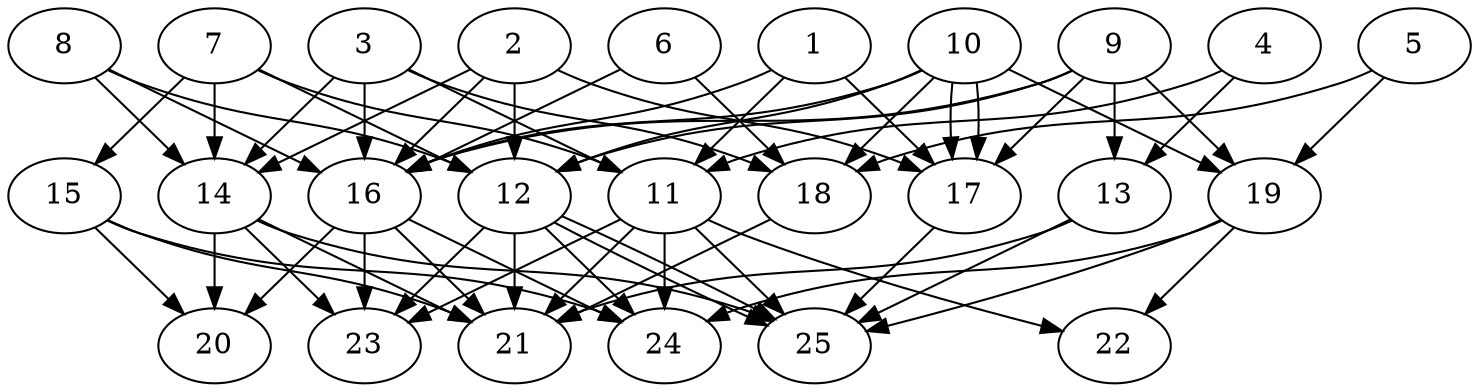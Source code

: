 // DAG automatically generated by daggen at Thu Oct  3 14:00:40 2019
// ./daggen --dot -n 25 --ccr 0.5 --fat 0.7 --regular 0.7 --density 0.9 --mindata 5242880 --maxdata 52428800 
digraph G {
  1 [size="58615808", alpha="0.07", expect_size="29307904"] 
  1 -> 11 [size ="29307904"]
  1 -> 16 [size ="29307904"]
  1 -> 17 [size ="29307904"]
  2 [size="44695552", alpha="0.05", expect_size="22347776"] 
  2 -> 12 [size ="22347776"]
  2 -> 14 [size ="22347776"]
  2 -> 16 [size ="22347776"]
  2 -> 17 [size ="22347776"]
  3 [size="53989376", alpha="0.03", expect_size="26994688"] 
  3 -> 11 [size ="26994688"]
  3 -> 14 [size ="26994688"]
  3 -> 16 [size ="26994688"]
  3 -> 18 [size ="26994688"]
  4 [size="45168640", alpha="0.07", expect_size="22584320"] 
  4 -> 11 [size ="22584320"]
  4 -> 13 [size ="22584320"]
  5 [size="34347008", alpha="0.06", expect_size="17173504"] 
  5 -> 18 [size ="17173504"]
  5 -> 19 [size ="17173504"]
  6 [size="18751488", alpha="0.17", expect_size="9375744"] 
  6 -> 16 [size ="9375744"]
  6 -> 18 [size ="9375744"]
  7 [size="29880320", alpha="0.06", expect_size="14940160"] 
  7 -> 11 [size ="14940160"]
  7 -> 12 [size ="14940160"]
  7 -> 14 [size ="14940160"]
  7 -> 15 [size ="14940160"]
  8 [size="61429760", alpha="0.18", expect_size="30714880"] 
  8 -> 12 [size ="30714880"]
  8 -> 14 [size ="30714880"]
  8 -> 16 [size ="30714880"]
  9 [size="85602304", alpha="0.17", expect_size="42801152"] 
  9 -> 12 [size ="42801152"]
  9 -> 13 [size ="42801152"]
  9 -> 16 [size ="42801152"]
  9 -> 17 [size ="42801152"]
  9 -> 19 [size ="42801152"]
  10 [size="81512448", alpha="0.10", expect_size="40756224"] 
  10 -> 12 [size ="40756224"]
  10 -> 16 [size ="40756224"]
  10 -> 17 [size ="40756224"]
  10 -> 17 [size ="40756224"]
  10 -> 18 [size ="40756224"]
  10 -> 19 [size ="40756224"]
  11 [size="34846720", alpha="0.01", expect_size="17423360"] 
  11 -> 21 [size ="17423360"]
  11 -> 22 [size ="17423360"]
  11 -> 23 [size ="17423360"]
  11 -> 24 [size ="17423360"]
  11 -> 25 [size ="17423360"]
  12 [size="66713600", alpha="0.04", expect_size="33356800"] 
  12 -> 21 [size ="33356800"]
  12 -> 23 [size ="33356800"]
  12 -> 24 [size ="33356800"]
  12 -> 25 [size ="33356800"]
  12 -> 25 [size ="33356800"]
  13 [size="92192768", alpha="0.10", expect_size="46096384"] 
  13 -> 21 [size ="46096384"]
  13 -> 25 [size ="46096384"]
  14 [size="104263680", alpha="0.19", expect_size="52131840"] 
  14 -> 20 [size ="52131840"]
  14 -> 21 [size ="52131840"]
  14 -> 23 [size ="52131840"]
  14 -> 25 [size ="52131840"]
  15 [size="42704896", alpha="0.20", expect_size="21352448"] 
  15 -> 20 [size ="21352448"]
  15 -> 21 [size ="21352448"]
  15 -> 24 [size ="21352448"]
  16 [size="69220352", alpha="0.07", expect_size="34610176"] 
  16 -> 20 [size ="34610176"]
  16 -> 21 [size ="34610176"]
  16 -> 23 [size ="34610176"]
  16 -> 24 [size ="34610176"]
  17 [size="53594112", alpha="0.07", expect_size="26797056"] 
  17 -> 25 [size ="26797056"]
  18 [size="83720192", alpha="0.17", expect_size="41860096"] 
  18 -> 21 [size ="41860096"]
  19 [size="73615360", alpha="0.11", expect_size="36807680"] 
  19 -> 22 [size ="36807680"]
  19 -> 24 [size ="36807680"]
  19 -> 25 [size ="36807680"]
  20 [size="57853952", alpha="0.18", expect_size="28926976"] 
  21 [size="103499776", alpha="0.16", expect_size="51749888"] 
  22 [size="14929920", alpha="0.02", expect_size="7464960"] 
  23 [size="32952320", alpha="0.16", expect_size="16476160"] 
  24 [size="78696448", alpha="0.18", expect_size="39348224"] 
  25 [size="75309056", alpha="0.05", expect_size="37654528"] 
}
